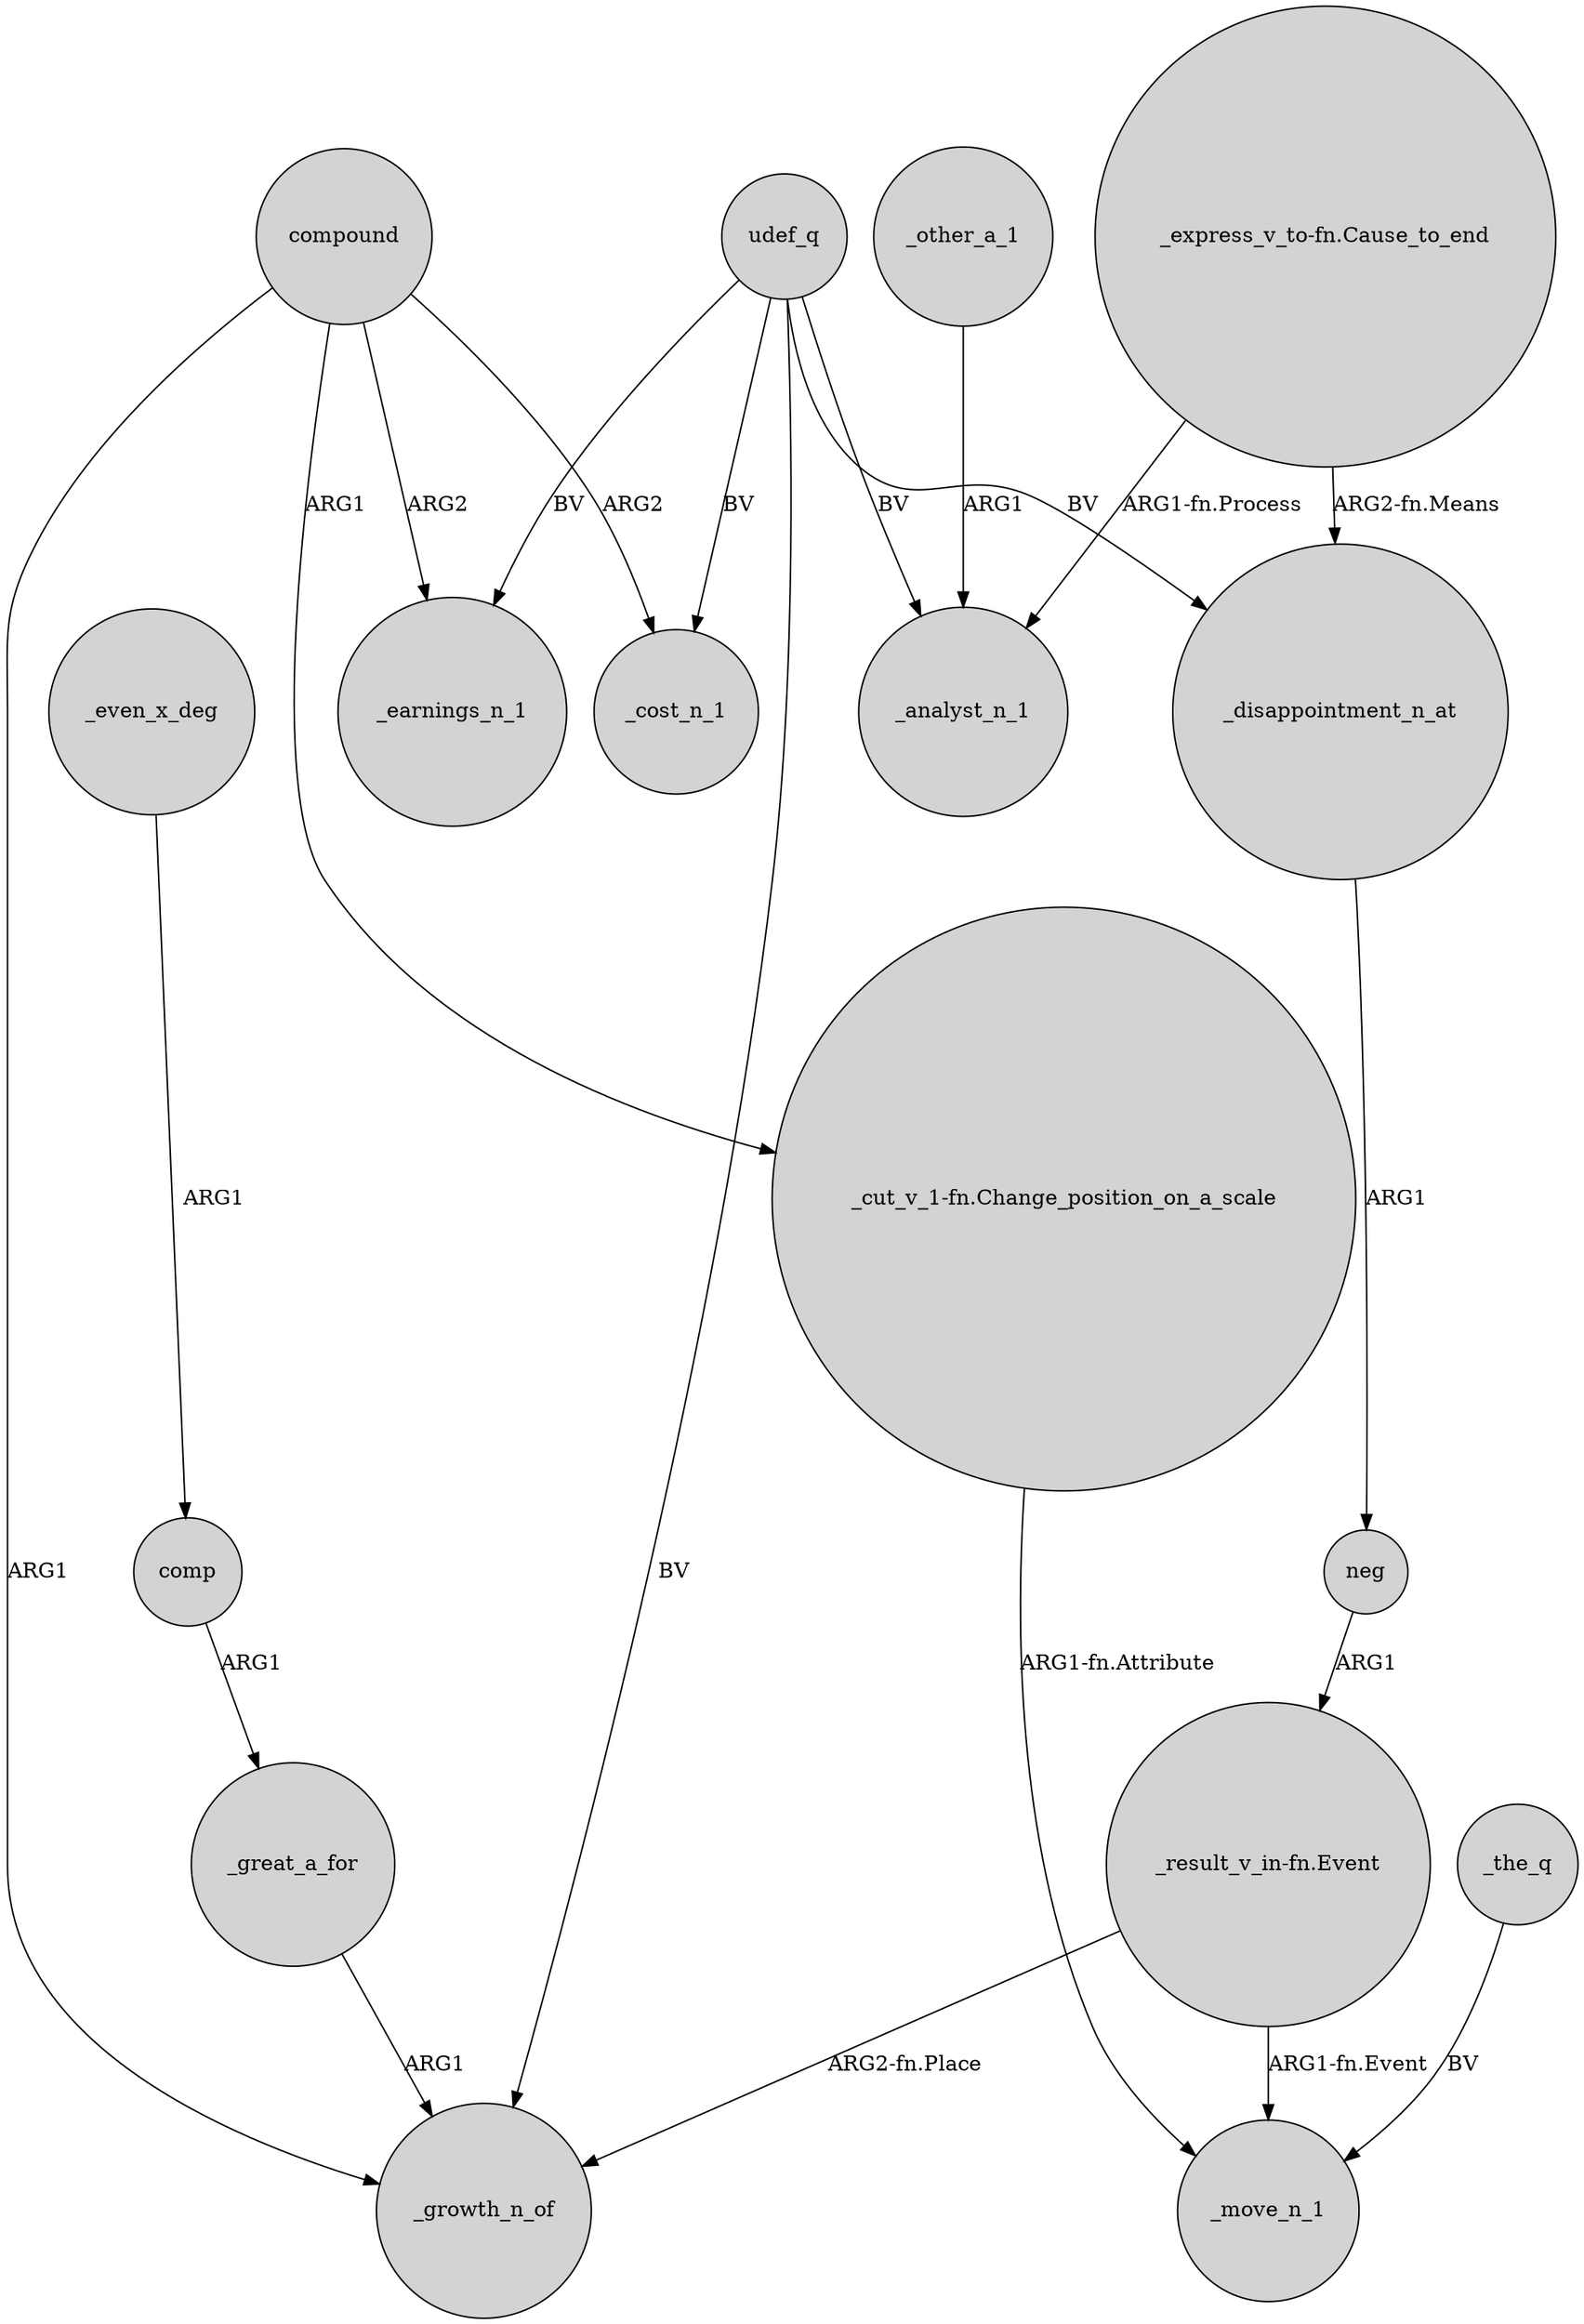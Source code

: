 digraph {
	node [shape=circle style=filled]
	_great_a_for -> _growth_n_of [label=ARG1]
	"_result_v_in-fn.Event" -> _growth_n_of [label="ARG2-fn.Place"]
	compound -> _cost_n_1 [label=ARG2]
	_other_a_1 -> _analyst_n_1 [label=ARG1]
	udef_q -> _analyst_n_1 [label=BV]
	"_express_v_to-fn.Cause_to_end" -> _disappointment_n_at [label="ARG2-fn.Means"]
	"_cut_v_1-fn.Change_position_on_a_scale" -> _move_n_1 [label="ARG1-fn.Attribute"]
	udef_q -> _disappointment_n_at [label=BV]
	compound -> _earnings_n_1 [label=ARG2]
	udef_q -> _earnings_n_1 [label=BV]
	compound -> "_cut_v_1-fn.Change_position_on_a_scale" [label=ARG1]
	_disappointment_n_at -> neg [label=ARG1]
	"_express_v_to-fn.Cause_to_end" -> _analyst_n_1 [label="ARG1-fn.Process"]
	udef_q -> _growth_n_of [label=BV]
	"_result_v_in-fn.Event" -> _move_n_1 [label="ARG1-fn.Event"]
	compound -> _growth_n_of [label=ARG1]
	neg -> "_result_v_in-fn.Event" [label=ARG1]
	comp -> _great_a_for [label=ARG1]
	_even_x_deg -> comp [label=ARG1]
	_the_q -> _move_n_1 [label=BV]
	udef_q -> _cost_n_1 [label=BV]
}
